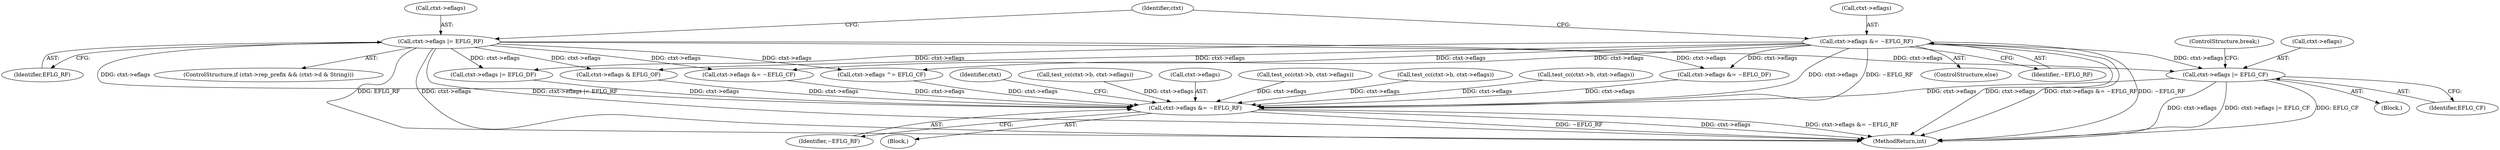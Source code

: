 digraph "0_linux_234f3ce485d54017f15cf5e0699cff4100121601_8@pointer" {
"1000966" [label="(Call,ctxt->eflags |= EFLG_CF)"];
"1000699" [label="(Call,ctxt->eflags &= ~EFLG_RF)"];
"1000693" [label="(Call,ctxt->eflags |= EFLG_RF)"];
"1001181" [label="(Call,ctxt->eflags &= ~EFLG_RF)"];
"1001188" [label="(Identifier,ctxt)"];
"1001474" [label="(MethodReturn,int)"];
"1000789" [label="(Call,test_cc(ctxt->b, ctxt->eflags))"];
"1000699" [label="(Call,ctxt->eflags &= ~EFLG_RF)"];
"1001182" [label="(Call,ctxt->eflags)"];
"1000959" [label="(Call,ctxt->eflags &= ~EFLG_CF)"];
"1000693" [label="(Call,ctxt->eflags |= EFLG_RF)"];
"1000973" [label="(Call,ctxt->eflags &= ~EFLG_DF)"];
"1000971" [label="(ControlStructure,break;)"];
"1000980" [label="(Call,ctxt->eflags |= EFLG_DF)"];
"1000919" [label="(Call,ctxt->eflags & EFLG_OF)"];
"1001274" [label="(Call,test_cc(ctxt->b, ctxt->eflags))"];
"1001337" [label="(Call,test_cc(ctxt->b, ctxt->eflags))"];
"1001181" [label="(Call,ctxt->eflags &= ~EFLG_RF)"];
"1000764" [label="(Block,)"];
"1001315" [label="(Call,test_cc(ctxt->b, ctxt->eflags))"];
"1000967" [label="(Call,ctxt->eflags)"];
"1000697" [label="(Identifier,EFLG_RF)"];
"1001185" [label="(Identifier,~EFLG_RF)"];
"1000694" [label="(Call,ctxt->eflags)"];
"1000970" [label="(Identifier,EFLG_CF)"];
"1000698" [label="(ControlStructure,else)"];
"1001098" [label="(Block,)"];
"1000703" [label="(Identifier,~EFLG_RF)"];
"1000706" [label="(Identifier,ctxt)"];
"1000952" [label="(Call,ctxt->eflags ^= EFLG_CF)"];
"1000966" [label="(Call,ctxt->eflags |= EFLG_CF)"];
"1000700" [label="(Call,ctxt->eflags)"];
"1000683" [label="(ControlStructure,if (ctxt->rep_prefix && (ctxt->d & String)))"];
"1000966" -> "1000764"  [label="AST: "];
"1000966" -> "1000970"  [label="CFG: "];
"1000967" -> "1000966"  [label="AST: "];
"1000970" -> "1000966"  [label="AST: "];
"1000971" -> "1000966"  [label="CFG: "];
"1000966" -> "1001474"  [label="DDG: ctxt->eflags"];
"1000966" -> "1001474"  [label="DDG: ctxt->eflags |= EFLG_CF"];
"1000966" -> "1001474"  [label="DDG: EFLG_CF"];
"1000699" -> "1000966"  [label="DDG: ctxt->eflags"];
"1000693" -> "1000966"  [label="DDG: ctxt->eflags"];
"1000966" -> "1001181"  [label="DDG: ctxt->eflags"];
"1000699" -> "1000698"  [label="AST: "];
"1000699" -> "1000703"  [label="CFG: "];
"1000700" -> "1000699"  [label="AST: "];
"1000703" -> "1000699"  [label="AST: "];
"1000706" -> "1000699"  [label="CFG: "];
"1000699" -> "1001474"  [label="DDG: ctxt->eflags"];
"1000699" -> "1001474"  [label="DDG: ctxt->eflags &= ~EFLG_RF"];
"1000699" -> "1001474"  [label="DDG: ~EFLG_RF"];
"1000699" -> "1000919"  [label="DDG: ctxt->eflags"];
"1000699" -> "1000952"  [label="DDG: ctxt->eflags"];
"1000699" -> "1000959"  [label="DDG: ctxt->eflags"];
"1000699" -> "1000973"  [label="DDG: ctxt->eflags"];
"1000699" -> "1000980"  [label="DDG: ctxt->eflags"];
"1000699" -> "1001181"  [label="DDG: ctxt->eflags"];
"1000699" -> "1001181"  [label="DDG: ~EFLG_RF"];
"1000693" -> "1000683"  [label="AST: "];
"1000693" -> "1000697"  [label="CFG: "];
"1000694" -> "1000693"  [label="AST: "];
"1000697" -> "1000693"  [label="AST: "];
"1000706" -> "1000693"  [label="CFG: "];
"1000693" -> "1001474"  [label="DDG: ctxt->eflags |= EFLG_RF"];
"1000693" -> "1001474"  [label="DDG: EFLG_RF"];
"1000693" -> "1001474"  [label="DDG: ctxt->eflags"];
"1000693" -> "1000919"  [label="DDG: ctxt->eflags"];
"1000693" -> "1000952"  [label="DDG: ctxt->eflags"];
"1000693" -> "1000959"  [label="DDG: ctxt->eflags"];
"1000693" -> "1000973"  [label="DDG: ctxt->eflags"];
"1000693" -> "1000980"  [label="DDG: ctxt->eflags"];
"1000693" -> "1001181"  [label="DDG: ctxt->eflags"];
"1001181" -> "1001098"  [label="AST: "];
"1001181" -> "1001185"  [label="CFG: "];
"1001182" -> "1001181"  [label="AST: "];
"1001185" -> "1001181"  [label="AST: "];
"1001188" -> "1001181"  [label="CFG: "];
"1001181" -> "1001474"  [label="DDG: ~EFLG_RF"];
"1001181" -> "1001474"  [label="DDG: ctxt->eflags"];
"1001181" -> "1001474"  [label="DDG: ctxt->eflags &= ~EFLG_RF"];
"1000919" -> "1001181"  [label="DDG: ctxt->eflags"];
"1000952" -> "1001181"  [label="DDG: ctxt->eflags"];
"1001315" -> "1001181"  [label="DDG: ctxt->eflags"];
"1000959" -> "1001181"  [label="DDG: ctxt->eflags"];
"1001274" -> "1001181"  [label="DDG: ctxt->eflags"];
"1000789" -> "1001181"  [label="DDG: ctxt->eflags"];
"1000980" -> "1001181"  [label="DDG: ctxt->eflags"];
"1001337" -> "1001181"  [label="DDG: ctxt->eflags"];
"1000973" -> "1001181"  [label="DDG: ctxt->eflags"];
}
